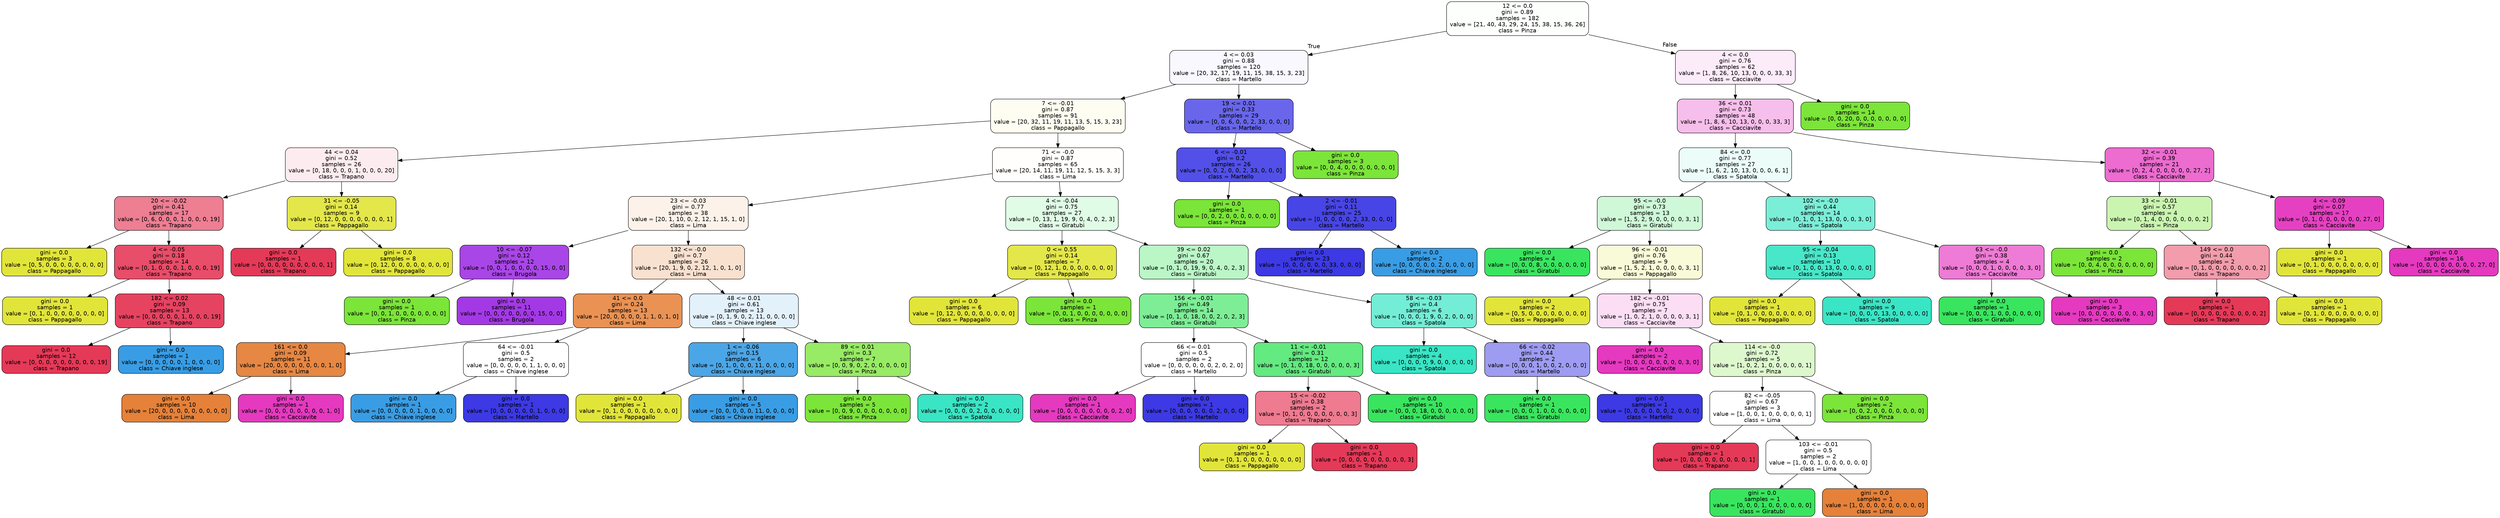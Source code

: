 digraph Tree {
node [shape=box, style="filled, rounded", color="black", fontname="helvetica"] ;
edge [fontname="helvetica"] ;
0 [label="12 <= 0.0\ngini = 0.89\nsamples = 182\nvalue = [21, 40, 43, 29, 24, 15, 38, 15, 36, 26]\nclass = Pinza", fillcolor="#fdfffd"] ;
1 [label="4 <= 0.03\ngini = 0.88\nsamples = 120\nvalue = [20, 32, 17, 19, 11, 15, 38, 15, 3, 23]\nclass = Martello", fillcolor="#f8f8fe"] ;
0 -> 1 [labeldistance=2.5, labelangle=45, headlabel="True"] ;
2 [label="7 <= -0.01\ngini = 0.87\nsamples = 91\nvalue = [20, 32, 11, 19, 11, 13, 5, 15, 3, 23]\nclass = Pappagallo", fillcolor="#fdfdf1"] ;
1 -> 2 ;
3 [label="44 <= 0.04\ngini = 0.52\nsamples = 26\nvalue = [0, 18, 0, 0, 0, 1, 0, 0, 0, 20]\nclass = Trapano", fillcolor="#fdecef"] ;
2 -> 3 ;
4 [label="20 <= -0.02\ngini = 0.41\nsamples = 17\nvalue = [0, 6, 0, 0, 0, 1, 0, 0, 0, 19]\nclass = Trapano", fillcolor="#ee7e92"] ;
3 -> 4 ;
5 [label="gini = 0.0\nsamples = 3\nvalue = [0, 5, 0, 0, 0, 0, 0, 0, 0, 0]\nclass = Pappagallo", fillcolor="#e2e539"] ;
4 -> 5 ;
6 [label="4 <= -0.05\ngini = 0.18\nsamples = 14\nvalue = [0, 1, 0, 0, 0, 1, 0, 0, 0, 19]\nclass = Trapano", fillcolor="#e84d69"] ;
4 -> 6 ;
7 [label="gini = 0.0\nsamples = 1\nvalue = [0, 1, 0, 0, 0, 0, 0, 0, 0, 0]\nclass = Pappagallo", fillcolor="#e2e539"] ;
6 -> 7 ;
8 [label="182 <= 0.02\ngini = 0.09\nsamples = 13\nvalue = [0, 0, 0, 0, 0, 1, 0, 0, 0, 19]\nclass = Trapano", fillcolor="#e64361"] ;
6 -> 8 ;
9 [label="gini = 0.0\nsamples = 12\nvalue = [0, 0, 0, 0, 0, 0, 0, 0, 0, 19]\nclass = Trapano", fillcolor="#e53958"] ;
8 -> 9 ;
10 [label="gini = 0.0\nsamples = 1\nvalue = [0, 0, 0, 0, 0, 1, 0, 0, 0, 0]\nclass = Chiave inglese", fillcolor="#399de5"] ;
8 -> 10 ;
11 [label="31 <= -0.05\ngini = 0.14\nsamples = 9\nvalue = [0, 12, 0, 0, 0, 0, 0, 0, 0, 1]\nclass = Pappagallo", fillcolor="#e4e749"] ;
3 -> 11 ;
12 [label="gini = 0.0\nsamples = 1\nvalue = [0, 0, 0, 0, 0, 0, 0, 0, 0, 1]\nclass = Trapano", fillcolor="#e53958"] ;
11 -> 12 ;
13 [label="gini = 0.0\nsamples = 8\nvalue = [0, 12, 0, 0, 0, 0, 0, 0, 0, 0]\nclass = Pappagallo", fillcolor="#e2e539"] ;
11 -> 13 ;
14 [label="71 <= -0.0\ngini = 0.87\nsamples = 65\nvalue = [20, 14, 11, 19, 11, 12, 5, 15, 3, 3]\nclass = Lima", fillcolor="#fffefd"] ;
2 -> 14 ;
15 [label="23 <= -0.03\ngini = 0.77\nsamples = 38\nvalue = [20, 1, 10, 0, 2, 12, 1, 15, 1, 0]\nclass = Lima", fillcolor="#fcf2ea"] ;
14 -> 15 ;
16 [label="10 <= -0.07\ngini = 0.12\nsamples = 12\nvalue = [0, 0, 1, 0, 0, 0, 0, 15, 0, 0]\nclass = Brugola", fillcolor="#a946e7"] ;
15 -> 16 ;
17 [label="gini = 0.0\nsamples = 1\nvalue = [0, 0, 1, 0, 0, 0, 0, 0, 0, 0]\nclass = Pinza", fillcolor="#7be539"] ;
16 -> 17 ;
18 [label="gini = 0.0\nsamples = 11\nvalue = [0, 0, 0, 0, 0, 0, 0, 15, 0, 0]\nclass = Brugola", fillcolor="#a339e5"] ;
16 -> 18 ;
19 [label="132 <= -0.0\ngini = 0.7\nsamples = 26\nvalue = [20, 1, 9, 0, 2, 12, 1, 0, 1, 0]\nclass = Lima", fillcolor="#f9e1d0"] ;
15 -> 19 ;
20 [label="41 <= 0.0\ngini = 0.24\nsamples = 13\nvalue = [20, 0, 0, 0, 0, 1, 1, 0, 1, 0]\nclass = Lima", fillcolor="#e99254"] ;
19 -> 20 ;
21 [label="161 <= 0.0\ngini = 0.09\nsamples = 11\nvalue = [20, 0, 0, 0, 0, 0, 0, 0, 1, 0]\nclass = Lima", fillcolor="#e68743"] ;
20 -> 21 ;
22 [label="gini = 0.0\nsamples = 10\nvalue = [20, 0, 0, 0, 0, 0, 0, 0, 0, 0]\nclass = Lima", fillcolor="#e58139"] ;
21 -> 22 ;
23 [label="gini = 0.0\nsamples = 1\nvalue = [0, 0, 0, 0, 0, 0, 0, 0, 1, 0]\nclass = Cacciavite", fillcolor="#e539c0"] ;
21 -> 23 ;
24 [label="64 <= -0.01\ngini = 0.5\nsamples = 2\nvalue = [0, 0, 0, 0, 0, 1, 1, 0, 0, 0]\nclass = Chiave inglese", fillcolor="#ffffff"] ;
20 -> 24 ;
25 [label="gini = 0.0\nsamples = 1\nvalue = [0, 0, 0, 0, 0, 1, 0, 0, 0, 0]\nclass = Chiave inglese", fillcolor="#399de5"] ;
24 -> 25 ;
26 [label="gini = 0.0\nsamples = 1\nvalue = [0, 0, 0, 0, 0, 0, 1, 0, 0, 0]\nclass = Martello", fillcolor="#3c39e5"] ;
24 -> 26 ;
27 [label="48 <= 0.01\ngini = 0.61\nsamples = 13\nvalue = [0, 1, 9, 0, 2, 11, 0, 0, 0, 0]\nclass = Chiave inglese", fillcolor="#e3f1fb"] ;
19 -> 27 ;
28 [label="1 <= -0.06\ngini = 0.15\nsamples = 6\nvalue = [0, 1, 0, 0, 0, 11, 0, 0, 0, 0]\nclass = Chiave inglese", fillcolor="#4ba6e7"] ;
27 -> 28 ;
29 [label="gini = 0.0\nsamples = 1\nvalue = [0, 1, 0, 0, 0, 0, 0, 0, 0, 0]\nclass = Pappagallo", fillcolor="#e2e539"] ;
28 -> 29 ;
30 [label="gini = 0.0\nsamples = 5\nvalue = [0, 0, 0, 0, 0, 11, 0, 0, 0, 0]\nclass = Chiave inglese", fillcolor="#399de5"] ;
28 -> 30 ;
31 [label="89 <= 0.01\ngini = 0.3\nsamples = 7\nvalue = [0, 0, 9, 0, 2, 0, 0, 0, 0, 0]\nclass = Pinza", fillcolor="#98eb65"] ;
27 -> 31 ;
32 [label="gini = 0.0\nsamples = 5\nvalue = [0, 0, 9, 0, 0, 0, 0, 0, 0, 0]\nclass = Pinza", fillcolor="#7be539"] ;
31 -> 32 ;
33 [label="gini = 0.0\nsamples = 2\nvalue = [0, 0, 0, 0, 2, 0, 0, 0, 0, 0]\nclass = Spatola", fillcolor="#39e5c5"] ;
31 -> 33 ;
34 [label="4 <= -0.04\ngini = 0.75\nsamples = 27\nvalue = [0, 13, 1, 19, 9, 0, 4, 0, 2, 3]\nclass = Giratubi", fillcolor="#e0fbe6"] ;
14 -> 34 ;
35 [label="0 <= 0.55\ngini = 0.14\nsamples = 7\nvalue = [0, 12, 1, 0, 0, 0, 0, 0, 0, 0]\nclass = Pappagallo", fillcolor="#e4e749"] ;
34 -> 35 ;
36 [label="gini = 0.0\nsamples = 6\nvalue = [0, 12, 0, 0, 0, 0, 0, 0, 0, 0]\nclass = Pappagallo", fillcolor="#e2e539"] ;
35 -> 36 ;
37 [label="gini = 0.0\nsamples = 1\nvalue = [0, 0, 1, 0, 0, 0, 0, 0, 0, 0]\nclass = Pinza", fillcolor="#7be539"] ;
35 -> 37 ;
38 [label="39 <= 0.02\ngini = 0.67\nsamples = 20\nvalue = [0, 1, 0, 19, 9, 0, 4, 0, 2, 3]\nclass = Giratubi", fillcolor="#bbf6c7"] ;
34 -> 38 ;
39 [label="156 <= -0.01\ngini = 0.49\nsamples = 14\nvalue = [0, 1, 0, 18, 0, 0, 2, 0, 2, 3]\nclass = Giratubi", fillcolor="#7eee96"] ;
38 -> 39 ;
40 [label="66 <= 0.01\ngini = 0.5\nsamples = 2\nvalue = [0, 0, 0, 0, 0, 0, 2, 0, 2, 0]\nclass = Martello", fillcolor="#ffffff"] ;
39 -> 40 ;
41 [label="gini = 0.0\nsamples = 1\nvalue = [0, 0, 0, 0, 0, 0, 0, 0, 2, 0]\nclass = Cacciavite", fillcolor="#e539c0"] ;
40 -> 41 ;
42 [label="gini = 0.0\nsamples = 1\nvalue = [0, 0, 0, 0, 0, 0, 2, 0, 0, 0]\nclass = Martello", fillcolor="#3c39e5"] ;
40 -> 42 ;
43 [label="11 <= -0.01\ngini = 0.31\nsamples = 12\nvalue = [0, 1, 0, 18, 0, 0, 0, 0, 0, 3]\nclass = Giratubi", fillcolor="#63ea80"] ;
39 -> 43 ;
44 [label="15 <= -0.02\ngini = 0.38\nsamples = 2\nvalue = [0, 1, 0, 0, 0, 0, 0, 0, 0, 3]\nclass = Trapano", fillcolor="#ee7b90"] ;
43 -> 44 ;
45 [label="gini = 0.0\nsamples = 1\nvalue = [0, 1, 0, 0, 0, 0, 0, 0, 0, 0]\nclass = Pappagallo", fillcolor="#e2e539"] ;
44 -> 45 ;
46 [label="gini = 0.0\nsamples = 1\nvalue = [0, 0, 0, 0, 0, 0, 0, 0, 0, 3]\nclass = Trapano", fillcolor="#e53958"] ;
44 -> 46 ;
47 [label="gini = 0.0\nsamples = 10\nvalue = [0, 0, 0, 18, 0, 0, 0, 0, 0, 0]\nclass = Giratubi", fillcolor="#39e55e"] ;
43 -> 47 ;
48 [label="58 <= -0.03\ngini = 0.4\nsamples = 6\nvalue = [0, 0, 0, 1, 9, 0, 2, 0, 0, 0]\nclass = Spatola", fillcolor="#74edd6"] ;
38 -> 48 ;
49 [label="gini = 0.0\nsamples = 4\nvalue = [0, 0, 0, 0, 9, 0, 0, 0, 0, 0]\nclass = Spatola", fillcolor="#39e5c5"] ;
48 -> 49 ;
50 [label="66 <= -0.02\ngini = 0.44\nsamples = 2\nvalue = [0, 0, 0, 1, 0, 0, 2, 0, 0, 0]\nclass = Martello", fillcolor="#9e9cf2"] ;
48 -> 50 ;
51 [label="gini = 0.0\nsamples = 1\nvalue = [0, 0, 0, 1, 0, 0, 0, 0, 0, 0]\nclass = Giratubi", fillcolor="#39e55e"] ;
50 -> 51 ;
52 [label="gini = 0.0\nsamples = 1\nvalue = [0, 0, 0, 0, 0, 0, 2, 0, 0, 0]\nclass = Martello", fillcolor="#3c39e5"] ;
50 -> 52 ;
53 [label="19 <= 0.01\ngini = 0.33\nsamples = 29\nvalue = [0, 0, 6, 0, 0, 2, 33, 0, 0, 0]\nclass = Martello", fillcolor="#6966eb"] ;
1 -> 53 ;
54 [label="6 <= -0.01\ngini = 0.2\nsamples = 26\nvalue = [0, 0, 2, 0, 0, 2, 33, 0, 0, 0]\nclass = Martello", fillcolor="#5250e8"] ;
53 -> 54 ;
55 [label="gini = 0.0\nsamples = 1\nvalue = [0, 0, 2, 0, 0, 0, 0, 0, 0, 0]\nclass = Pinza", fillcolor="#7be539"] ;
54 -> 55 ;
56 [label="2 <= -0.01\ngini = 0.11\nsamples = 25\nvalue = [0, 0, 0, 0, 0, 2, 33, 0, 0, 0]\nclass = Martello", fillcolor="#4845e7"] ;
54 -> 56 ;
57 [label="gini = 0.0\nsamples = 23\nvalue = [0, 0, 0, 0, 0, 0, 33, 0, 0, 0]\nclass = Martello", fillcolor="#3c39e5"] ;
56 -> 57 ;
58 [label="gini = 0.0\nsamples = 2\nvalue = [0, 0, 0, 0, 0, 2, 0, 0, 0, 0]\nclass = Chiave inglese", fillcolor="#399de5"] ;
56 -> 58 ;
59 [label="gini = 0.0\nsamples = 3\nvalue = [0, 0, 4, 0, 0, 0, 0, 0, 0, 0]\nclass = Pinza", fillcolor="#7be539"] ;
53 -> 59 ;
60 [label="4 <= 0.0\ngini = 0.76\nsamples = 62\nvalue = [1, 8, 26, 10, 13, 0, 0, 0, 33, 3]\nclass = Cacciavite", fillcolor="#fcebf9"] ;
0 -> 60 [labeldistance=2.5, labelangle=-45, headlabel="False"] ;
61 [label="36 <= 0.01\ngini = 0.73\nsamples = 48\nvalue = [1, 8, 6, 10, 13, 0, 0, 0, 33, 3]\nclass = Cacciavite", fillcolor="#f6beea"] ;
60 -> 61 ;
62 [label="84 <= 0.0\ngini = 0.77\nsamples = 27\nvalue = [1, 6, 2, 10, 13, 0, 0, 0, 6, 1]\nclass = Spatola", fillcolor="#ebfcf9"] ;
61 -> 62 ;
63 [label="95 <= -0.0\ngini = 0.73\nsamples = 13\nvalue = [1, 5, 2, 9, 0, 0, 0, 0, 3, 1]\nclass = Giratubi", fillcolor="#cef8d7"] ;
62 -> 63 ;
64 [label="gini = 0.0\nsamples = 4\nvalue = [0, 0, 0, 8, 0, 0, 0, 0, 0, 0]\nclass = Giratubi", fillcolor="#39e55e"] ;
63 -> 64 ;
65 [label="96 <= -0.01\ngini = 0.76\nsamples = 9\nvalue = [1, 5, 2, 1, 0, 0, 0, 0, 3, 1]\nclass = Pappagallo", fillcolor="#f9fad7"] ;
63 -> 65 ;
66 [label="gini = 0.0\nsamples = 2\nvalue = [0, 5, 0, 0, 0, 0, 0, 0, 0, 0]\nclass = Pappagallo", fillcolor="#e2e539"] ;
65 -> 66 ;
67 [label="182 <= -0.01\ngini = 0.75\nsamples = 7\nvalue = [1, 0, 2, 1, 0, 0, 0, 0, 3, 1]\nclass = Cacciavite", fillcolor="#fbdef4"] ;
65 -> 67 ;
68 [label="gini = 0.0\nsamples = 2\nvalue = [0, 0, 0, 0, 0, 0, 0, 0, 3, 0]\nclass = Cacciavite", fillcolor="#e539c0"] ;
67 -> 68 ;
69 [label="114 <= -0.0\ngini = 0.72\nsamples = 5\nvalue = [1, 0, 2, 1, 0, 0, 0, 0, 0, 1]\nclass = Pinza", fillcolor="#def8ce"] ;
67 -> 69 ;
70 [label="82 <= -0.05\ngini = 0.67\nsamples = 3\nvalue = [1, 0, 0, 1, 0, 0, 0, 0, 0, 1]\nclass = Lima", fillcolor="#ffffff"] ;
69 -> 70 ;
71 [label="gini = 0.0\nsamples = 1\nvalue = [0, 0, 0, 0, 0, 0, 0, 0, 0, 1]\nclass = Trapano", fillcolor="#e53958"] ;
70 -> 71 ;
72 [label="103 <= -0.01\ngini = 0.5\nsamples = 2\nvalue = [1, 0, 0, 1, 0, 0, 0, 0, 0, 0]\nclass = Lima", fillcolor="#ffffff"] ;
70 -> 72 ;
73 [label="gini = 0.0\nsamples = 1\nvalue = [0, 0, 0, 1, 0, 0, 0, 0, 0, 0]\nclass = Giratubi", fillcolor="#39e55e"] ;
72 -> 73 ;
74 [label="gini = 0.0\nsamples = 1\nvalue = [1, 0, 0, 0, 0, 0, 0, 0, 0, 0]\nclass = Lima", fillcolor="#e58139"] ;
72 -> 74 ;
75 [label="gini = 0.0\nsamples = 2\nvalue = [0, 0, 2, 0, 0, 0, 0, 0, 0, 0]\nclass = Pinza", fillcolor="#7be539"] ;
69 -> 75 ;
76 [label="102 <= -0.0\ngini = 0.44\nsamples = 14\nvalue = [0, 1, 0, 1, 13, 0, 0, 0, 3, 0]\nclass = Spatola", fillcolor="#7beed8"] ;
62 -> 76 ;
77 [label="95 <= -0.04\ngini = 0.13\nsamples = 10\nvalue = [0, 1, 0, 0, 13, 0, 0, 0, 0, 0]\nclass = Spatola", fillcolor="#48e7c9"] ;
76 -> 77 ;
78 [label="gini = 0.0\nsamples = 1\nvalue = [0, 1, 0, 0, 0, 0, 0, 0, 0, 0]\nclass = Pappagallo", fillcolor="#e2e539"] ;
77 -> 78 ;
79 [label="gini = 0.0\nsamples = 9\nvalue = [0, 0, 0, 0, 13, 0, 0, 0, 0, 0]\nclass = Spatola", fillcolor="#39e5c5"] ;
77 -> 79 ;
80 [label="63 <= -0.0\ngini = 0.38\nsamples = 4\nvalue = [0, 0, 0, 1, 0, 0, 0, 0, 3, 0]\nclass = Cacciavite", fillcolor="#ee7bd5"] ;
76 -> 80 ;
81 [label="gini = 0.0\nsamples = 1\nvalue = [0, 0, 0, 1, 0, 0, 0, 0, 0, 0]\nclass = Giratubi", fillcolor="#39e55e"] ;
80 -> 81 ;
82 [label="gini = 0.0\nsamples = 3\nvalue = [0, 0, 0, 0, 0, 0, 0, 0, 3, 0]\nclass = Cacciavite", fillcolor="#e539c0"] ;
80 -> 82 ;
83 [label="32 <= -0.01\ngini = 0.39\nsamples = 21\nvalue = [0, 2, 4, 0, 0, 0, 0, 0, 27, 2]\nclass = Cacciavite", fillcolor="#ec6cd0"] ;
61 -> 83 ;
84 [label="33 <= -0.01\ngini = 0.57\nsamples = 4\nvalue = [0, 1, 4, 0, 0, 0, 0, 0, 0, 2]\nclass = Pinza", fillcolor="#caf5b0"] ;
83 -> 84 ;
85 [label="gini = 0.0\nsamples = 2\nvalue = [0, 0, 4, 0, 0, 0, 0, 0, 0, 0]\nclass = Pinza", fillcolor="#7be539"] ;
84 -> 85 ;
86 [label="149 <= 0.0\ngini = 0.44\nsamples = 2\nvalue = [0, 1, 0, 0, 0, 0, 0, 0, 0, 2]\nclass = Trapano", fillcolor="#f29cac"] ;
84 -> 86 ;
87 [label="gini = 0.0\nsamples = 1\nvalue = [0, 0, 0, 0, 0, 0, 0, 0, 0, 2]\nclass = Trapano", fillcolor="#e53958"] ;
86 -> 87 ;
88 [label="gini = 0.0\nsamples = 1\nvalue = [0, 1, 0, 0, 0, 0, 0, 0, 0, 0]\nclass = Pappagallo", fillcolor="#e2e539"] ;
86 -> 88 ;
89 [label="4 <= -0.09\ngini = 0.07\nsamples = 17\nvalue = [0, 1, 0, 0, 0, 0, 0, 0, 27, 0]\nclass = Cacciavite", fillcolor="#e640c2"] ;
83 -> 89 ;
90 [label="gini = 0.0\nsamples = 1\nvalue = [0, 1, 0, 0, 0, 0, 0, 0, 0, 0]\nclass = Pappagallo", fillcolor="#e2e539"] ;
89 -> 90 ;
91 [label="gini = 0.0\nsamples = 16\nvalue = [0, 0, 0, 0, 0, 0, 0, 0, 27, 0]\nclass = Cacciavite", fillcolor="#e539c0"] ;
89 -> 91 ;
92 [label="gini = 0.0\nsamples = 14\nvalue = [0, 0, 20, 0, 0, 0, 0, 0, 0, 0]\nclass = Pinza", fillcolor="#7be539"] ;
60 -> 92 ;
}